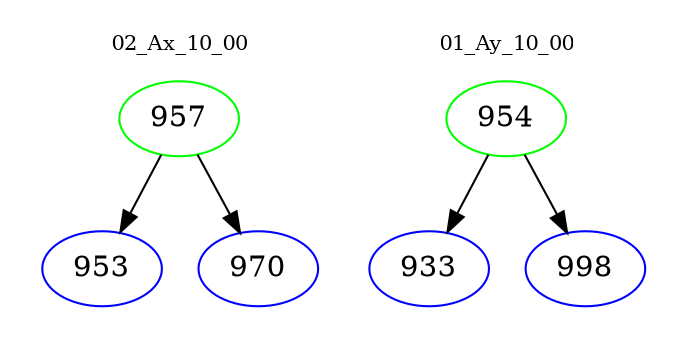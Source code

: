 digraph{
subgraph cluster_0 {
color = white
label = "02_Ax_10_00";
fontsize=10;
T0_957 [label="957", color="green"]
T0_957 -> T0_953 [color="black"]
T0_953 [label="953", color="blue"]
T0_957 -> T0_970 [color="black"]
T0_970 [label="970", color="blue"]
}
subgraph cluster_1 {
color = white
label = "01_Ay_10_00";
fontsize=10;
T1_954 [label="954", color="green"]
T1_954 -> T1_933 [color="black"]
T1_933 [label="933", color="blue"]
T1_954 -> T1_998 [color="black"]
T1_998 [label="998", color="blue"]
}
}
